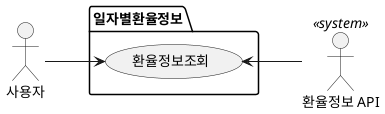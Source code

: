 @startuml Sample Usecase

left to right direction

actor "사용자" as user
actor "환율정보 API" as api <<system>>

package 일자별환율정보{
  usecase 환율정보조회 AS UC01
}

user --> UC01
UC01 <-- api

@enduml